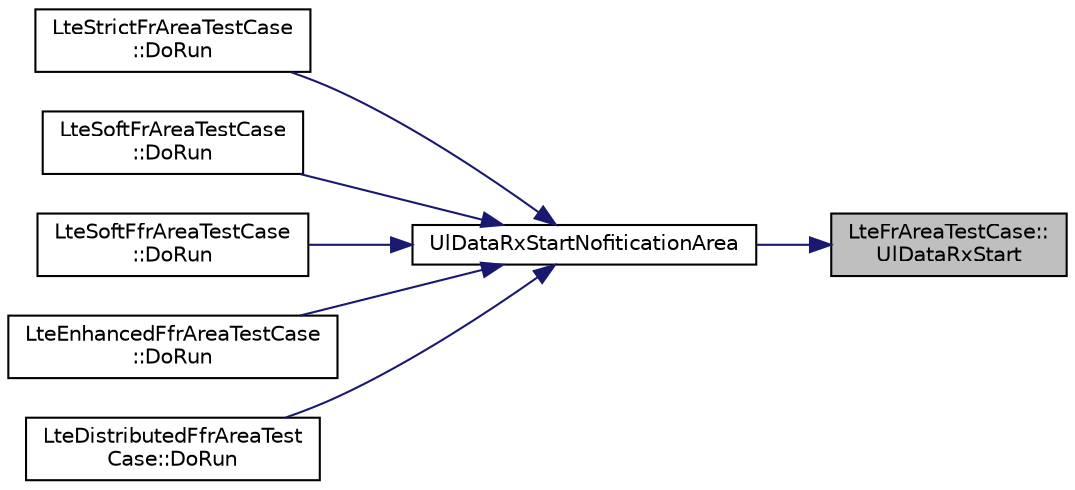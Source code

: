 digraph "LteFrAreaTestCase::UlDataRxStart"
{
 // LATEX_PDF_SIZE
  edge [fontname="Helvetica",fontsize="10",labelfontname="Helvetica",labelfontsize="10"];
  node [fontname="Helvetica",fontsize="10",shape=record];
  rankdir="RL";
  Node1 [label="LteFrAreaTestCase::\lUlDataRxStart",height=0.2,width=0.4,color="black", fillcolor="grey75", style="filled", fontcolor="black",tooltip="UL data receive start function."];
  Node1 -> Node2 [dir="back",color="midnightblue",fontsize="10",style="solid",fontname="Helvetica"];
  Node2 [label="UlDataRxStartNofiticationArea",height=0.2,width=0.4,color="black", fillcolor="white", style="filled",URL="$lte-test-frequency-reuse_8cc.html#a1011b9d239710e3f627e9aada5d64778",tooltip=" "];
  Node2 -> Node3 [dir="back",color="midnightblue",fontsize="10",style="solid",fontname="Helvetica"];
  Node3 [label="LteStrictFrAreaTestCase\l::DoRun",height=0.2,width=0.4,color="black", fillcolor="white", style="filled",URL="$class_lte_strict_fr_area_test_case.html#a61e945e04c3b10a50c2f484198199b49",tooltip="Implementation to actually run this TestCase."];
  Node2 -> Node4 [dir="back",color="midnightblue",fontsize="10",style="solid",fontname="Helvetica"];
  Node4 [label="LteSoftFrAreaTestCase\l::DoRun",height=0.2,width=0.4,color="black", fillcolor="white", style="filled",URL="$class_lte_soft_fr_area_test_case.html#ae0df301b6c0f1a80a0145746b15a109c",tooltip="Implementation to actually run this TestCase."];
  Node2 -> Node5 [dir="back",color="midnightblue",fontsize="10",style="solid",fontname="Helvetica"];
  Node5 [label="LteSoftFfrAreaTestCase\l::DoRun",height=0.2,width=0.4,color="black", fillcolor="white", style="filled",URL="$class_lte_soft_ffr_area_test_case.html#aaf88ccad780563fc6394cd97ec9328d4",tooltip="Implementation to actually run this TestCase."];
  Node2 -> Node6 [dir="back",color="midnightblue",fontsize="10",style="solid",fontname="Helvetica"];
  Node6 [label="LteEnhancedFfrAreaTestCase\l::DoRun",height=0.2,width=0.4,color="black", fillcolor="white", style="filled",URL="$class_lte_enhanced_ffr_area_test_case.html#aa242a1923952a50df92c3e291f1ca8a6",tooltip="Implementation to actually run this TestCase."];
  Node2 -> Node7 [dir="back",color="midnightblue",fontsize="10",style="solid",fontname="Helvetica"];
  Node7 [label="LteDistributedFfrAreaTest\lCase::DoRun",height=0.2,width=0.4,color="black", fillcolor="white", style="filled",URL="$class_lte_distributed_ffr_area_test_case.html#a1a386a39f2ddc3d22b17a134b775e2b7",tooltip="Implementation to actually run this TestCase."];
}
